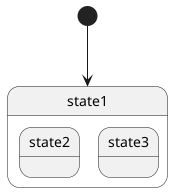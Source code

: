 {
  "sha1": "bb67h50z6zsoiw4mp3wxl1lj9k48hfo",
  "insertion": {
    "when": "2024-05-30T20:48:22.058Z",
    "user": "plantuml@gmail.com"
  }
}
@startuml
[*] --> state1

state state1 {
  state state2
  state state3
}

@enduml
